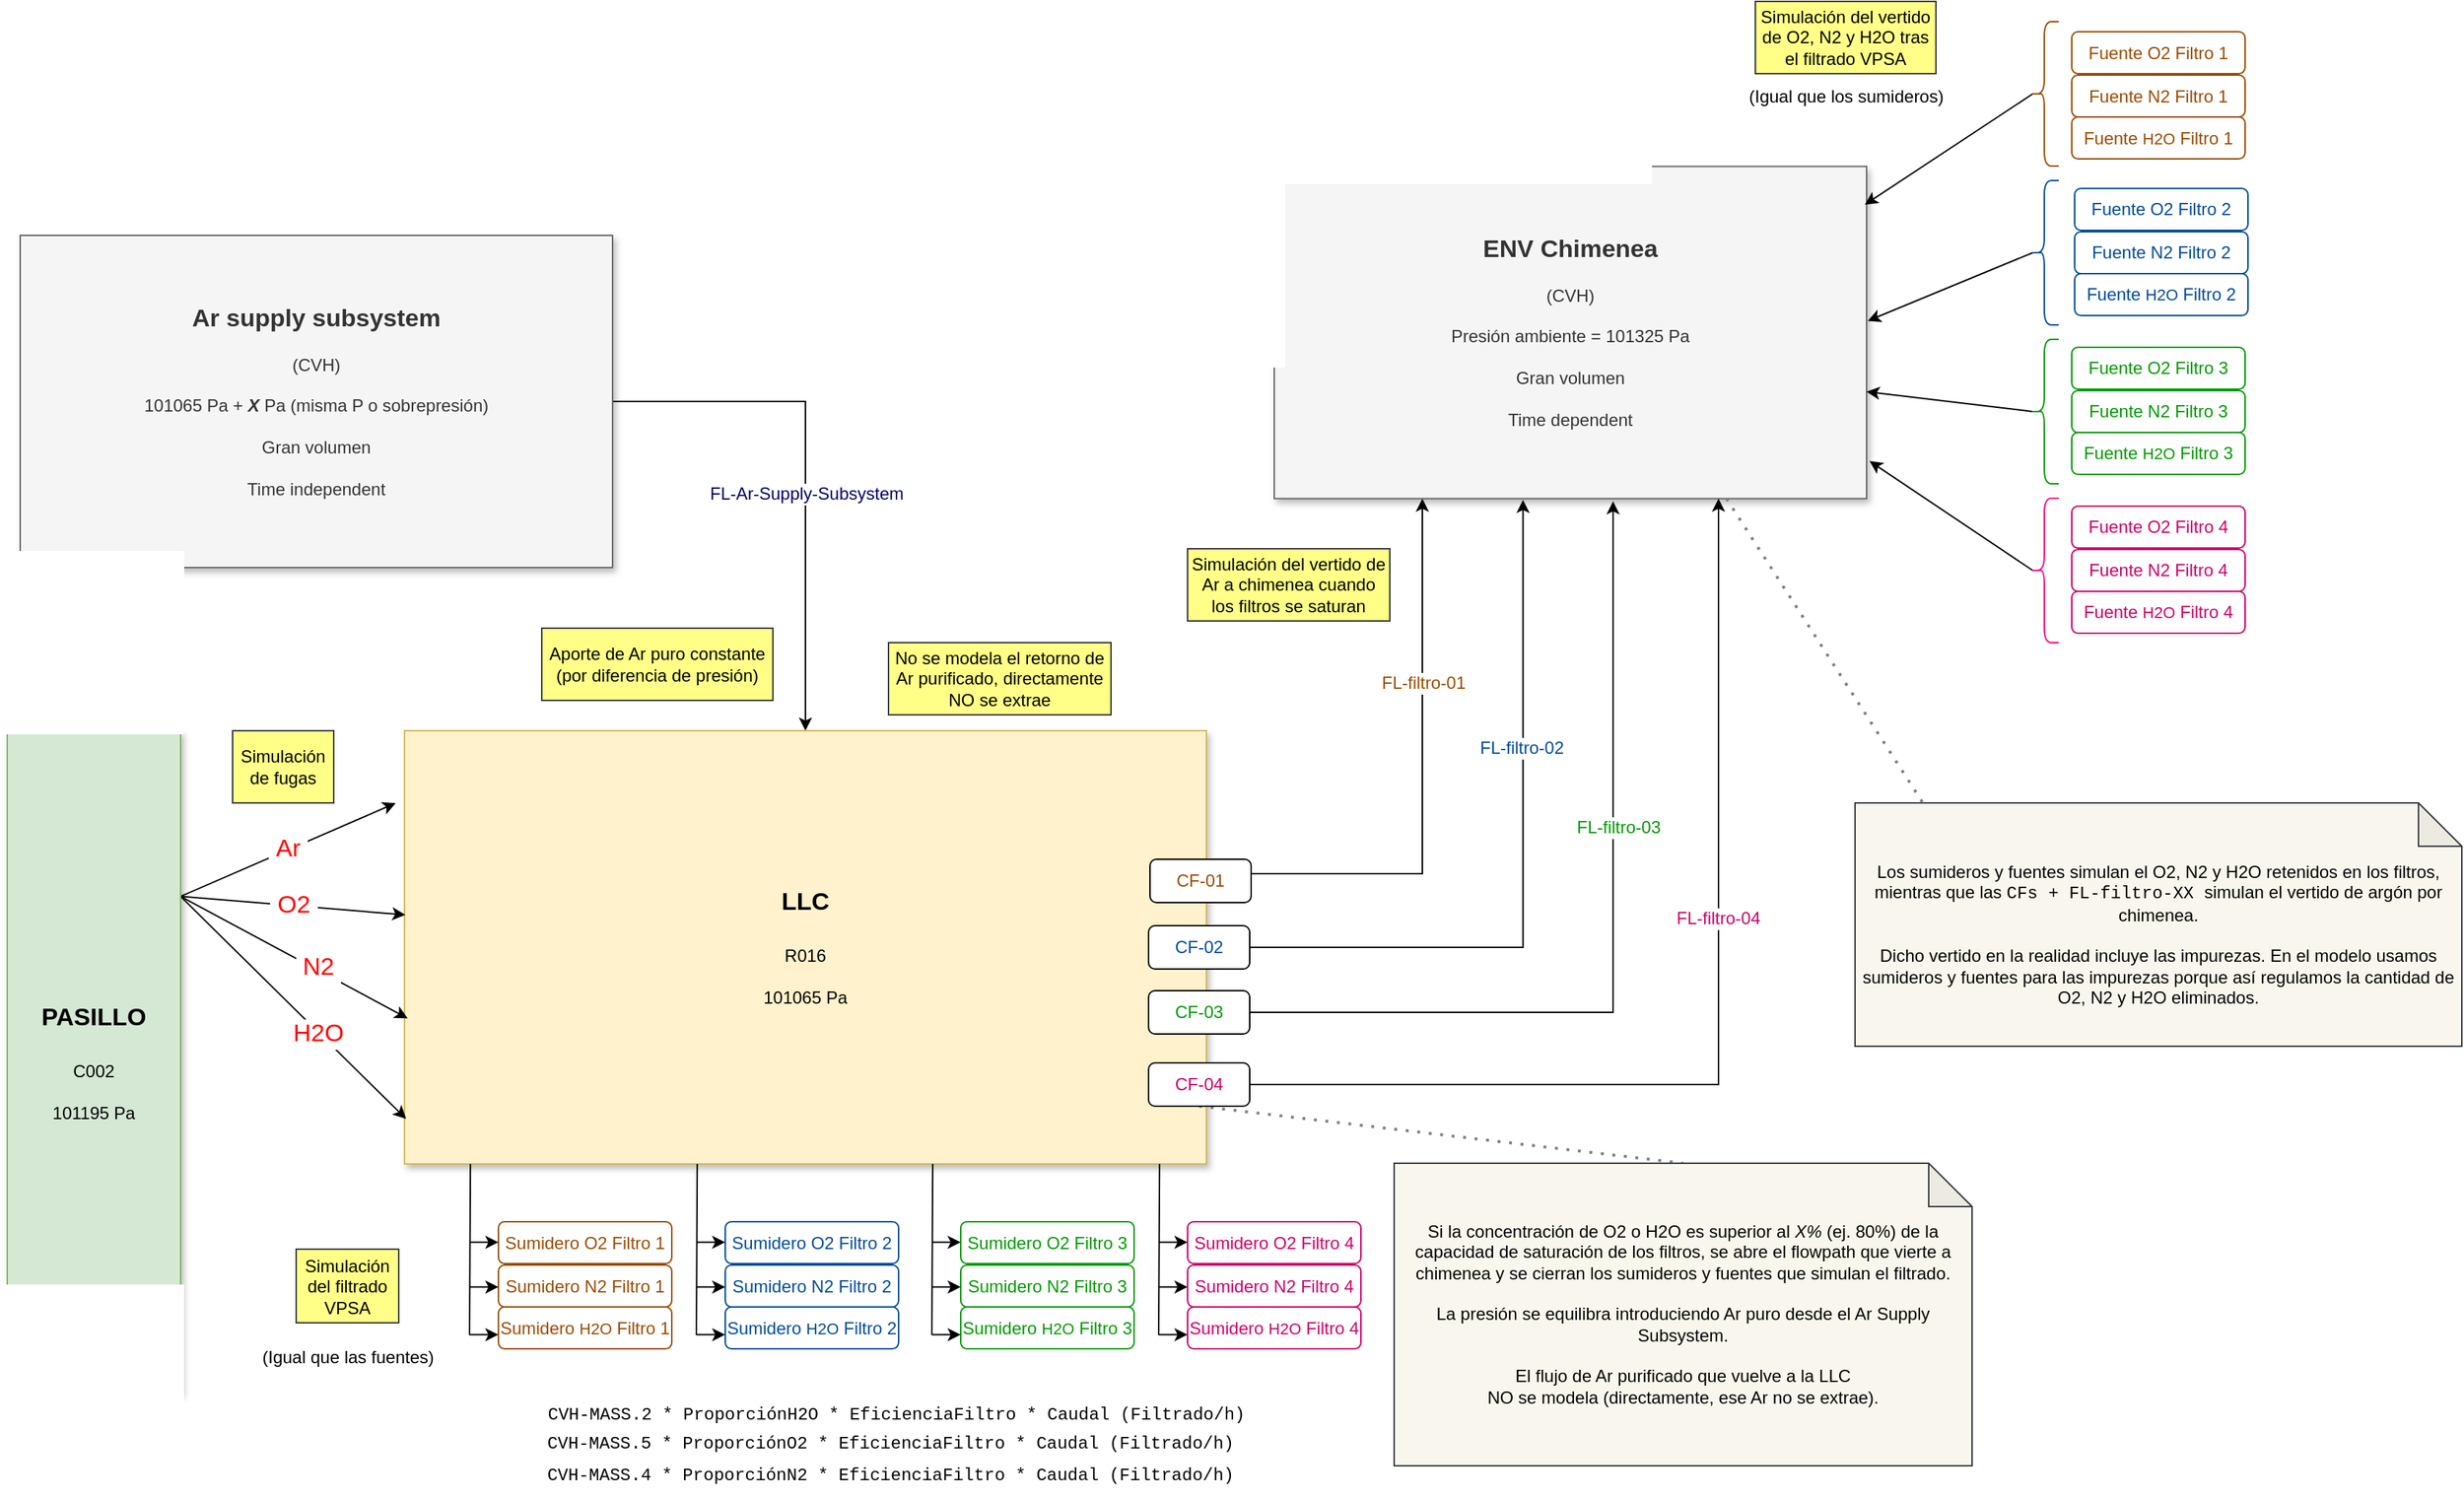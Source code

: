 <mxfile version="20.5.1" type="device"><diagram id="x1Z3pg__tmajVXhF6ubt" name="Página-1"><mxGraphModel dx="2062" dy="1978" grid="0" gridSize="10" guides="1" tooltips="1" connect="1" arrows="1" fold="1" page="1" pageScale="1" pageWidth="1169" pageHeight="827" math="0" shadow="0"><root><mxCell id="0"/><mxCell id="1" parent="0"/><mxCell id="30VkYDPdhyVHKO1fdp6S-49" style="edgeStyle=orthogonalEdgeStyle;rounded=0;orthogonalLoop=1;jettySize=auto;html=1;exitX=1;exitY=0.5;exitDx=0;exitDy=0;entryX=0.5;entryY=0;entryDx=0;entryDy=0;fontFamily=Helvetica;fontSize=12;fontColor=#000066;startArrow=none;startFill=0;endArrow=classic;endFill=1;" parent="1" source="30VkYDPdhyVHKO1fdp6S-1" target="30VkYDPdhyVHKO1fdp6S-2" edge="1"><mxGeometry relative="1" as="geometry"/></mxCell><mxCell id="30VkYDPdhyVHKO1fdp6S-50" value="FL-Ar-Supply-Subsystem" style="edgeLabel;html=1;align=center;verticalAlign=middle;resizable=0;points=[];fontSize=12;fontFamily=Helvetica;fontColor=#000066;" parent="30VkYDPdhyVHKO1fdp6S-49" vertex="1" connectable="0"><mxGeometry x="0.265" y="-1" relative="1" as="geometry"><mxPoint x="1" y="-31" as="offset"/></mxGeometry></mxCell><mxCell id="30VkYDPdhyVHKO1fdp6S-1" value="&lt;div style=&quot;font-size: 17px;&quot;&gt;&lt;font style=&quot;font-size: 17px;&quot;&gt;&lt;b&gt;Ar supply subsystem&lt;/b&gt;&lt;/font&gt;&lt;/div&gt;&lt;div&gt;&lt;br&gt;&lt;/div&gt;&lt;div&gt;(CVH)&lt;/div&gt;&lt;div&gt;&lt;br&gt;&lt;/div&gt;&lt;div&gt;101065 Pa + &lt;b&gt;&lt;i&gt;X&lt;/i&gt;&lt;/b&gt; Pa (misma P o sobrepresión)&lt;/div&gt;&lt;div&gt;&lt;br&gt;&lt;/div&gt;&lt;div&gt;Gran volumen&lt;br&gt;&lt;/div&gt;&lt;div&gt;&lt;br&gt;&lt;/div&gt;&lt;div&gt;Time independent&lt;br&gt;&lt;/div&gt;" style="rounded=0;whiteSpace=wrap;html=1;fillColor=#f5f5f5;fontColor=#333333;strokeColor=#666666;shadow=1;" parent="1" vertex="1"><mxGeometry x="49" y="28" width="410" height="230" as="geometry"/></mxCell><mxCell id="30VkYDPdhyVHKO1fdp6S-15" style="edgeStyle=orthogonalEdgeStyle;rounded=0;orthogonalLoop=1;jettySize=auto;html=1;exitX=0.998;exitY=0.334;exitDx=0;exitDy=0;entryX=0.25;entryY=1;entryDx=0;entryDy=0;fontSize=12;fontColor=#FF0000;exitPerimeter=0;startArrow=none;" parent="1" source="30VkYDPdhyVHKO1fdp6S-40" target="30VkYDPdhyVHKO1fdp6S-14" edge="1"><mxGeometry relative="1" as="geometry"/></mxCell><mxCell id="30VkYDPdhyVHKO1fdp6S-51" value="FL-filtro-01" style="edgeLabel;html=1;align=center;verticalAlign=middle;resizable=0;points=[];fontSize=12;fontFamily=Helvetica;fontColor=#994C00;" parent="30VkYDPdhyVHKO1fdp6S-15" vertex="1" connectable="0"><mxGeometry x="0.326" relative="1" as="geometry"><mxPoint as="offset"/></mxGeometry></mxCell><mxCell id="30VkYDPdhyVHKO1fdp6S-16" style="edgeStyle=orthogonalEdgeStyle;rounded=0;orthogonalLoop=1;jettySize=auto;html=1;exitX=1;exitY=0.5;exitDx=0;exitDy=0;entryX=0.42;entryY=1.004;entryDx=0;entryDy=0;entryPerimeter=0;fontSize=12;fontColor=#FF0000;startArrow=none;" parent="1" source="30VkYDPdhyVHKO1fdp6S-41" target="30VkYDPdhyVHKO1fdp6S-14" edge="1"><mxGeometry relative="1" as="geometry"/></mxCell><mxCell id="30VkYDPdhyVHKO1fdp6S-52" value="FL-filtro-02" style="edgeLabel;html=1;align=center;verticalAlign=middle;resizable=0;points=[];fontSize=12;fontFamily=Helvetica;fontColor=#004C99;" parent="30VkYDPdhyVHKO1fdp6S-16" vertex="1" connectable="0"><mxGeometry x="0.311" y="1" relative="1" as="geometry"><mxPoint as="offset"/></mxGeometry></mxCell><mxCell id="30VkYDPdhyVHKO1fdp6S-17" style="edgeStyle=orthogonalEdgeStyle;rounded=0;orthogonalLoop=1;jettySize=auto;html=1;exitX=1;exitY=0.5;exitDx=0;exitDy=0;entryX=0.572;entryY=1.008;entryDx=0;entryDy=0;fontSize=12;fontColor=#FF0000;entryPerimeter=0;" parent="1" source="30VkYDPdhyVHKO1fdp6S-44" target="30VkYDPdhyVHKO1fdp6S-14" edge="1"><mxGeometry relative="1" as="geometry"/></mxCell><mxCell id="30VkYDPdhyVHKO1fdp6S-53" value="FL-filtro-03" style="edgeLabel;html=1;align=center;verticalAlign=middle;resizable=0;points=[];fontSize=12;fontFamily=Helvetica;fontColor=#009900;" parent="30VkYDPdhyVHKO1fdp6S-17" vertex="1" connectable="0"><mxGeometry x="0.255" y="-3" relative="1" as="geometry"><mxPoint as="offset"/></mxGeometry></mxCell><mxCell id="30VkYDPdhyVHKO1fdp6S-2" value="&lt;div&gt;&lt;b&gt;LLC&lt;/b&gt;&lt;br&gt;&lt;/div&gt;&lt;div&gt;&lt;br&gt;&lt;/div&gt;&lt;div style=&quot;font-size: 12px;&quot;&gt;&lt;font style=&quot;font-size: 12px;&quot;&gt;R016&lt;/font&gt;&lt;/div&gt;&lt;div style=&quot;font-size: 12px;&quot;&gt;&lt;font style=&quot;font-size: 12px;&quot;&gt;&lt;br&gt;&lt;/font&gt;&lt;/div&gt;&lt;div style=&quot;font-size: 12px;&quot;&gt;&lt;font style=&quot;font-size: 12px;&quot;&gt;101065 Pa&lt;/font&gt;&lt;br&gt;&lt;/div&gt;" style="rounded=0;whiteSpace=wrap;html=1;fontSize=17;fillColor=#fff2cc;strokeColor=#d6b656;shadow=1;" parent="1" vertex="1"><mxGeometry x="315" y="371" width="555" height="300" as="geometry"/></mxCell><mxCell id="30VkYDPdhyVHKO1fdp6S-5" value="&amp;nbsp;Ar&amp;nbsp; " style="rounded=0;orthogonalLoop=1;jettySize=auto;html=1;exitX=1;exitY=0.25;exitDx=0;exitDy=0;fontSize=17;entryX=-0.011;entryY=0.167;entryDx=0;entryDy=0;entryPerimeter=0;fontColor=#FF0000;" parent="1" source="30VkYDPdhyVHKO1fdp6S-3" target="30VkYDPdhyVHKO1fdp6S-2" edge="1"><mxGeometry relative="1" as="geometry"><mxPoint x="260" y="421" as="targetPoint"/></mxGeometry></mxCell><mxCell id="30VkYDPdhyVHKO1fdp6S-6" value="&amp;nbsp;O2&amp;nbsp; " style="edgeStyle=none;rounded=0;orthogonalLoop=1;jettySize=auto;html=1;exitX=1;exitY=0.25;exitDx=0;exitDy=0;entryX=0.001;entryY=0.425;entryDx=0;entryDy=0;fontSize=17;entryPerimeter=0;fontColor=#FF0000;" parent="1" source="30VkYDPdhyVHKO1fdp6S-3" target="30VkYDPdhyVHKO1fdp6S-2" edge="1"><mxGeometry relative="1" as="geometry"/></mxCell><mxCell id="30VkYDPdhyVHKO1fdp6S-7" style="edgeStyle=none;rounded=0;orthogonalLoop=1;jettySize=auto;html=1;exitX=1;exitY=0.25;exitDx=0;exitDy=0;entryX=0.004;entryY=0.664;entryDx=0;entryDy=0;fontSize=17;entryPerimeter=0;fontColor=#FF0000;" parent="1" source="30VkYDPdhyVHKO1fdp6S-3" target="30VkYDPdhyVHKO1fdp6S-2" edge="1"><mxGeometry relative="1" as="geometry"/></mxCell><mxCell id="30VkYDPdhyVHKO1fdp6S-10" value="&amp;nbsp;N2&amp;nbsp; " style="edgeLabel;html=1;align=center;verticalAlign=middle;resizable=0;points=[];fontSize=17;fontColor=#FF0000;" parent="30VkYDPdhyVHKO1fdp6S-7" vertex="1" connectable="0"><mxGeometry x="0.198" y="2" relative="1" as="geometry"><mxPoint as="offset"/></mxGeometry></mxCell><mxCell id="30VkYDPdhyVHKO1fdp6S-8" style="edgeStyle=none;rounded=0;orthogonalLoop=1;jettySize=auto;html=1;exitX=1;exitY=0.25;exitDx=0;exitDy=0;entryX=0.002;entryY=0.896;entryDx=0;entryDy=0;fontSize=17;entryPerimeter=0;fontColor=#FF0000;" parent="1" source="30VkYDPdhyVHKO1fdp6S-3" target="30VkYDPdhyVHKO1fdp6S-2" edge="1"><mxGeometry relative="1" as="geometry"/></mxCell><mxCell id="30VkYDPdhyVHKO1fdp6S-11" value="&amp;nbsp;H2O&amp;nbsp; " style="edgeLabel;html=1;align=center;verticalAlign=middle;resizable=0;points=[];fontSize=17;fontColor=#FF0000;" parent="30VkYDPdhyVHKO1fdp6S-8" vertex="1" connectable="0"><mxGeometry x="0.228" y="-1" relative="1" as="geometry"><mxPoint as="offset"/></mxGeometry></mxCell><mxCell id="30VkYDPdhyVHKO1fdp6S-3" value="&lt;div&gt;&lt;b&gt;PASILLO&lt;/b&gt;&lt;br&gt;&lt;/div&gt;&lt;div&gt;&lt;br&gt;&lt;/div&gt;&lt;div style=&quot;font-size: 12px;&quot;&gt;&lt;font style=&quot;font-size: 12px;&quot;&gt;C002&lt;/font&gt;&lt;/div&gt;&lt;div style=&quot;font-size: 12px;&quot;&gt;&lt;font style=&quot;font-size: 12px;&quot;&gt;&lt;br&gt;&lt;/font&gt;&lt;/div&gt;&lt;div style=&quot;font-size: 12px;&quot;&gt;&lt;font style=&quot;font-size: 12px;&quot;&gt;101195 Pa&lt;/font&gt;&lt;br&gt;&lt;/div&gt;" style="rounded=0;whiteSpace=wrap;html=1;fontSize=17;fillColor=#d5e8d4;strokeColor=#82b366;glass=0;shadow=1;" parent="1" vertex="1"><mxGeometry x="40" y="371" width="120" height="459" as="geometry"/></mxCell><mxCell id="30VkYDPdhyVHKO1fdp6S-14" value="&lt;div style=&quot;font-size: 17px;&quot;&gt;&lt;font style=&quot;font-size: 17px;&quot;&gt;&lt;b&gt;ENV Chimenea&lt;br&gt;&lt;/b&gt;&lt;/font&gt;&lt;/div&gt;&lt;div&gt;&lt;br&gt;&lt;/div&gt;&lt;div&gt;(CVH)&lt;/div&gt;&lt;div&gt;&lt;br&gt;&lt;/div&gt;&lt;div&gt;Presión ambiente = 101325 Pa&lt;br&gt;&lt;/div&gt;&lt;div&gt;&lt;br&gt;&lt;/div&gt;&lt;div&gt;Gran volumen&lt;br&gt;&lt;/div&gt;&lt;div&gt;&lt;br&gt;&lt;/div&gt;&lt;div&gt;Time dependent&lt;br&gt;&lt;/div&gt;" style="rounded=0;whiteSpace=wrap;html=1;fillColor=#f5f5f5;fontColor=#333333;strokeColor=#666666;shadow=1;" parent="1" vertex="1"><mxGeometry x="917" y="-19.75" width="410" height="230" as="geometry"/></mxCell><mxCell id="30VkYDPdhyVHKO1fdp6S-29" value="CVH-MASS.2 * ProporciónH2O * EficienciaFiltro * Caudal (Filtrado/h)" style="text;html=1;strokeColor=none;fillColor=none;align=center;verticalAlign=middle;whiteSpace=wrap;rounded=0;fontSize=12;fontColor=#000000;fontFamily=Courier New;" parent="1" vertex="1"><mxGeometry x="389" y="830" width="533" height="30" as="geometry"/></mxCell><mxCell id="30VkYDPdhyVHKO1fdp6S-30" value="CVH-MASS.4 * ProporciónN2 * EficienciaFiltro * Caudal (Filtrado/h)" style="text;html=1;strokeColor=none;fillColor=none;align=center;verticalAlign=middle;whiteSpace=wrap;rounded=0;fontSize=12;fontColor=#000000;fontFamily=Courier New;" parent="1" vertex="1"><mxGeometry x="403" y="872" width="497" height="30" as="geometry"/></mxCell><mxCell id="30VkYDPdhyVHKO1fdp6S-31" value="CVH-MASS.5 * ProporciónO2 * EficienciaFiltro * Caudal (Filtrado/h)" style="text;html=1;strokeColor=none;fillColor=none;align=center;verticalAlign=middle;whiteSpace=wrap;rounded=0;fontSize=12;fontColor=#000000;fontFamily=Courier New;" parent="1" vertex="1"><mxGeometry x="393" y="850" width="517" height="30" as="geometry"/></mxCell><mxCell id="30VkYDPdhyVHKO1fdp6S-32" value="(Igual que los sumideros)" style="text;html=1;strokeColor=none;fillColor=none;align=center;verticalAlign=middle;whiteSpace=wrap;rounded=0;fontFamily=Helvetica;fontSize=12;fontColor=#000000;" parent="1" vertex="1"><mxGeometry x="1232.5" y="-83" width="160" height="30" as="geometry"/></mxCell><mxCell id="30VkYDPdhyVHKO1fdp6S-33" value="Simulación del filtrado VPSA" style="text;html=1;strokeColor=#36393d;fillColor=#ffff88;align=center;verticalAlign=middle;whiteSpace=wrap;rounded=0;fontFamily=Helvetica;fontSize=12;" parent="1" vertex="1"><mxGeometry x="240" y="730" width="71" height="51" as="geometry"/></mxCell><mxCell id="30VkYDPdhyVHKO1fdp6S-44" value="CF-03" style="rounded=1;whiteSpace=wrap;html=1;fontFamily=Helvetica;fontSize=12;fontColor=#009900;" parent="1" vertex="1"><mxGeometry x="830" y="551" width="70" height="30" as="geometry"/></mxCell><mxCell id="30VkYDPdhyVHKO1fdp6S-46" value="" style="endArrow=none;dashed=1;html=1;dashPattern=1 3;strokeWidth=2;rounded=0;fontFamily=Helvetica;fontSize=12;fontColor=#000000;exitX=0.5;exitY=1;exitDx=0;exitDy=0;entryX=0.5;entryY=0;entryDx=0;entryDy=0;entryPerimeter=0;strokeColor=#808080;" parent="1" source="30VkYDPdhyVHKO1fdp6S-45" target="30VkYDPdhyVHKO1fdp6S-47" edge="1"><mxGeometry width="50" height="50" relative="1" as="geometry"><mxPoint x="820" y="701" as="sourcePoint"/><mxPoint x="870" y="651" as="targetPoint"/></mxGeometry></mxCell><mxCell id="30VkYDPdhyVHKO1fdp6S-47" value="&lt;div&gt;Si la concentración de O2 o H2O es superior al &lt;i&gt;X%&lt;/i&gt; (ej. 80%) de la capacidad de saturación de los filtros, se abre el flowpath que vierte a chimenea y se cierran los sumideros y fuentes que simulan el filtrado.&lt;br&gt;&lt;/div&gt;&lt;div&gt;&lt;br&gt;&lt;/div&gt;&lt;div&gt;La presión se equilibra introduciendo Ar puro desde el Ar Supply Subsystem.&lt;/div&gt;&lt;div&gt;&lt;br&gt;&lt;/div&gt;&lt;div&gt;El flujo de Ar purificado que vuelve a la LLC &lt;br&gt;&lt;/div&gt;&lt;div&gt;NO se modela (directamente, ese Ar no se extrae).&lt;/div&gt;" style="shape=note;whiteSpace=wrap;html=1;backgroundOutline=1;darkOpacity=0.05;fontFamily=Helvetica;fontSize=12;fillColor=#f9f7ed;strokeColor=#36393d;" parent="1" vertex="1"><mxGeometry x="1000" y="670.5" width="400" height="209.5" as="geometry"/></mxCell><mxCell id="30VkYDPdhyVHKO1fdp6S-57" value="Simulación del vertido de Ar a chimenea cuando los filtros se saturan" style="text;html=1;strokeColor=#36393d;fillColor=#ffff88;align=center;verticalAlign=middle;whiteSpace=wrap;rounded=0;labelBackgroundColor=none;fontFamily=Helvetica;fontSize=12;" parent="1" vertex="1"><mxGeometry x="857" y="245" width="140" height="50" as="geometry"/></mxCell><mxCell id="30VkYDPdhyVHKO1fdp6S-58" value="Simulación de fugas" style="text;html=1;strokeColor=#36393d;fillColor=#ffff88;align=center;verticalAlign=middle;whiteSpace=wrap;rounded=0;labelBackgroundColor=none;fontFamily=Helvetica;fontSize=12;" parent="1" vertex="1"><mxGeometry x="196" y="371" width="70" height="50" as="geometry"/></mxCell><mxCell id="30VkYDPdhyVHKO1fdp6S-59" value="&lt;div&gt;Aporte de Ar puro constante&lt;/div&gt;&lt;div&gt;(por diferencia de presión)&lt;br&gt;&lt;/div&gt;" style="text;html=1;strokeColor=#36393d;fillColor=#ffff88;align=center;verticalAlign=middle;whiteSpace=wrap;rounded=0;labelBackgroundColor=none;fontFamily=Helvetica;fontSize=12;" parent="1" vertex="1"><mxGeometry x="410" y="300" width="160" height="50" as="geometry"/></mxCell><mxCell id="30VkYDPdhyVHKO1fdp6S-60" value="Simulación del vertido de O2, N2 y H2O tras el filtrado VPSA" style="text;html=1;strokeColor=#36393d;fillColor=#ffff88;align=center;verticalAlign=middle;whiteSpace=wrap;rounded=0;labelBackgroundColor=none;fontFamily=Helvetica;fontSize=12;" parent="1" vertex="1"><mxGeometry x="1250" y="-134" width="125" height="50" as="geometry"/></mxCell><mxCell id="30VkYDPdhyVHKO1fdp6S-82" value="Sumidero O2 Filtro 4" style="rounded=1;whiteSpace=wrap;html=1;labelBackgroundColor=none;strokeColor=#CC0066;fontFamily=Helvetica;fontSize=12;fontColor=#CC0066;" parent="1" vertex="1"><mxGeometry x="857" y="711" width="120" height="29" as="geometry"/></mxCell><mxCell id="30VkYDPdhyVHKO1fdp6S-83" value="Sumidero N2 Filtro 4" style="rounded=1;whiteSpace=wrap;html=1;labelBackgroundColor=none;strokeColor=#CC0066;fontFamily=Helvetica;fontSize=12;fontColor=#CC0066;" parent="1" vertex="1"><mxGeometry x="857" y="741" width="120" height="29" as="geometry"/></mxCell><mxCell id="30VkYDPdhyVHKO1fdp6S-84" value="Sumidero &lt;font style=&quot;font-size: 11px;&quot;&gt;H2O&lt;/font&gt; Filtro 4" style="rounded=1;whiteSpace=wrap;html=1;labelBackgroundColor=none;strokeColor=#CC0066;fontFamily=Helvetica;fontSize=12;fontColor=#CC0066;" parent="1" vertex="1"><mxGeometry x="857" y="770" width="120" height="29" as="geometry"/></mxCell><mxCell id="30VkYDPdhyVHKO1fdp6S-40" value="&lt;font&gt;CF-01&lt;/font&gt;" style="rounded=1;whiteSpace=wrap;html=1;fontFamily=Helvetica;fontSize=12;fontColor=#994C00;" parent="1" vertex="1"><mxGeometry x="831" y="460" width="70" height="30" as="geometry"/></mxCell><mxCell id="30VkYDPdhyVHKO1fdp6S-41" value="&lt;font&gt;CF-02&lt;/font&gt;" style="rounded=1;whiteSpace=wrap;html=1;fontFamily=Helvetica;fontSize=12;fontColor=#004C99;" parent="1" vertex="1"><mxGeometry x="830" y="506" width="70" height="30" as="geometry"/></mxCell><mxCell id="30VkYDPdhyVHKO1fdp6S-45" value="CF-04" style="rounded=1;whiteSpace=wrap;html=1;fontFamily=Helvetica;fontSize=12;fontColor=#CC0066;" parent="1" vertex="1"><mxGeometry x="830" y="601" width="70" height="30" as="geometry"/></mxCell><mxCell id="30VkYDPdhyVHKO1fdp6S-107" value="" style="edgeStyle=orthogonalEdgeStyle;rounded=0;orthogonalLoop=1;jettySize=auto;html=1;exitX=0.75;exitY=1;exitDx=0;exitDy=0;entryX=1;entryY=0.5;entryDx=0;entryDy=0;fontSize=12;fontColor=#FF0000;endArrow=none;endFill=0;startArrow=classic;startFill=1;" parent="1" source="30VkYDPdhyVHKO1fdp6S-14" target="30VkYDPdhyVHKO1fdp6S-45" edge="1"><mxGeometry relative="1" as="geometry"><mxPoint x="1057.5" y="240" as="sourcePoint"/><mxPoint x="639.35" y="618.8" as="targetPoint"/></mxGeometry></mxCell><mxCell id="30VkYDPdhyVHKO1fdp6S-108" value="FL-filtro-04" style="edgeLabel;html=1;align=center;verticalAlign=middle;resizable=0;points=[];fontSize=12;fontFamily=Helvetica;fontColor=#CC0066;" parent="30VkYDPdhyVHKO1fdp6S-107" vertex="1" connectable="0"><mxGeometry x="-0.205" y="-1" relative="1" as="geometry"><mxPoint as="offset"/></mxGeometry></mxCell><mxCell id="30VkYDPdhyVHKO1fdp6S-109" value="" style="endArrow=none;html=1;rounded=0;fontFamily=Helvetica;fontSize=12;fontColor=#CC0066;entryX=0.048;entryY=1.002;entryDx=0;entryDy=0;entryPerimeter=0;" parent="1" edge="1"><mxGeometry width="50" height="50" relative="1" as="geometry"><mxPoint x="837" y="789.4" as="sourcePoint"/><mxPoint x="837.6" y="671.0" as="targetPoint"/></mxGeometry></mxCell><mxCell id="30VkYDPdhyVHKO1fdp6S-110" value="" style="endArrow=classic;html=1;rounded=0;fontFamily=Helvetica;fontSize=12;fontColor=#CC0066;" parent="1" edge="1"><mxGeometry width="50" height="50" relative="1" as="geometry"><mxPoint x="837" y="725.2" as="sourcePoint"/><mxPoint x="857" y="725.2" as="targetPoint"/></mxGeometry></mxCell><mxCell id="30VkYDPdhyVHKO1fdp6S-111" value="" style="endArrow=classic;html=1;rounded=0;fontFamily=Helvetica;fontSize=12;fontColor=#CC0066;" parent="1" edge="1"><mxGeometry width="50" height="50" relative="1" as="geometry"><mxPoint x="837" y="756.2" as="sourcePoint"/><mxPoint x="857" y="756.2" as="targetPoint"/></mxGeometry></mxCell><mxCell id="30VkYDPdhyVHKO1fdp6S-112" value="" style="endArrow=classic;html=1;rounded=0;fontFamily=Helvetica;fontSize=12;fontColor=#CC0066;" parent="1" edge="1"><mxGeometry width="50" height="50" relative="1" as="geometry"><mxPoint x="837" y="789.2" as="sourcePoint"/><mxPoint x="857" y="789.2" as="targetPoint"/></mxGeometry></mxCell><mxCell id="30VkYDPdhyVHKO1fdp6S-113" value="Sumidero O2 Filtro 3" style="rounded=1;whiteSpace=wrap;html=1;labelBackgroundColor=none;strokeColor=#009900;fontFamily=Helvetica;fontSize=12;fontColor=#009900;" parent="1" vertex="1"><mxGeometry x="700" y="711" width="120" height="29" as="geometry"/></mxCell><mxCell id="30VkYDPdhyVHKO1fdp6S-114" value="Sumidero N2 Filtro 3" style="rounded=1;whiteSpace=wrap;html=1;labelBackgroundColor=none;strokeColor=#009900;fontFamily=Helvetica;fontSize=12;fontColor=#009900;" parent="1" vertex="1"><mxGeometry x="700" y="741" width="120" height="29" as="geometry"/></mxCell><mxCell id="30VkYDPdhyVHKO1fdp6S-115" value="Sumidero &lt;font style=&quot;font-size: 11px;&quot;&gt;H2O&lt;/font&gt; Filtro 3" style="rounded=1;whiteSpace=wrap;html=1;labelBackgroundColor=none;strokeColor=#009900;fontFamily=Helvetica;fontSize=12;fontColor=#009900;" parent="1" vertex="1"><mxGeometry x="700" y="770" width="120" height="29" as="geometry"/></mxCell><mxCell id="30VkYDPdhyVHKO1fdp6S-116" value="" style="endArrow=none;html=1;rounded=0;fontFamily=Helvetica;fontSize=12;fontColor=#CC0066;entryX=0.048;entryY=1.002;entryDx=0;entryDy=0;entryPerimeter=0;" parent="1" edge="1"><mxGeometry width="50" height="50" relative="1" as="geometry"><mxPoint x="680" y="789.4" as="sourcePoint"/><mxPoint x="680.6" y="671" as="targetPoint"/></mxGeometry></mxCell><mxCell id="30VkYDPdhyVHKO1fdp6S-117" value="" style="endArrow=classic;html=1;rounded=0;fontFamily=Helvetica;fontSize=12;fontColor=#CC0066;" parent="1" edge="1"><mxGeometry width="50" height="50" relative="1" as="geometry"><mxPoint x="680" y="725.2" as="sourcePoint"/><mxPoint x="700" y="725.2" as="targetPoint"/></mxGeometry></mxCell><mxCell id="30VkYDPdhyVHKO1fdp6S-118" value="" style="endArrow=classic;html=1;rounded=0;fontFamily=Helvetica;fontSize=12;fontColor=#CC0066;" parent="1" edge="1"><mxGeometry width="50" height="50" relative="1" as="geometry"><mxPoint x="680" y="756.2" as="sourcePoint"/><mxPoint x="700" y="756.2" as="targetPoint"/></mxGeometry></mxCell><mxCell id="30VkYDPdhyVHKO1fdp6S-119" value="" style="endArrow=classic;html=1;rounded=0;fontFamily=Helvetica;fontSize=12;fontColor=#CC0066;" parent="1" edge="1"><mxGeometry width="50" height="50" relative="1" as="geometry"><mxPoint x="680" y="789.2" as="sourcePoint"/><mxPoint x="700" y="789.2" as="targetPoint"/></mxGeometry></mxCell><mxCell id="30VkYDPdhyVHKO1fdp6S-134" value="Sumidero O2 Filtro 2" style="rounded=1;whiteSpace=wrap;html=1;labelBackgroundColor=none;strokeColor=#004C99;fontFamily=Helvetica;fontSize=12;fontColor=#004C99;" parent="1" vertex="1"><mxGeometry x="537" y="711" width="120" height="29" as="geometry"/></mxCell><mxCell id="30VkYDPdhyVHKO1fdp6S-135" value="Sumidero N2 Filtro 2" style="rounded=1;whiteSpace=wrap;html=1;labelBackgroundColor=none;strokeColor=#004C99;fontFamily=Helvetica;fontSize=12;fontColor=#004C99;" parent="1" vertex="1"><mxGeometry x="537" y="741" width="120" height="29" as="geometry"/></mxCell><mxCell id="30VkYDPdhyVHKO1fdp6S-136" value="Sumidero &lt;font style=&quot;font-size: 11px;&quot;&gt;H2O&lt;/font&gt; Filtro 2" style="rounded=1;whiteSpace=wrap;html=1;labelBackgroundColor=none;strokeColor=#004C99;fontFamily=Helvetica;fontSize=12;fontColor=#004C99;" parent="1" vertex="1"><mxGeometry x="537" y="770" width="120" height="29" as="geometry"/></mxCell><mxCell id="30VkYDPdhyVHKO1fdp6S-137" value="" style="endArrow=none;html=1;rounded=0;fontFamily=Helvetica;fontSize=12;fontColor=#CC0066;entryX=0.048;entryY=1.002;entryDx=0;entryDy=0;entryPerimeter=0;" parent="1" edge="1"><mxGeometry width="50" height="50" relative="1" as="geometry"><mxPoint x="517" y="789.4" as="sourcePoint"/><mxPoint x="517.6" y="671" as="targetPoint"/></mxGeometry></mxCell><mxCell id="30VkYDPdhyVHKO1fdp6S-138" value="" style="endArrow=classic;html=1;rounded=0;fontFamily=Helvetica;fontSize=12;fontColor=#CC0066;" parent="1" edge="1"><mxGeometry width="50" height="50" relative="1" as="geometry"><mxPoint x="517" y="725.2" as="sourcePoint"/><mxPoint x="537" y="725.2" as="targetPoint"/></mxGeometry></mxCell><mxCell id="30VkYDPdhyVHKO1fdp6S-139" value="" style="endArrow=classic;html=1;rounded=0;fontFamily=Helvetica;fontSize=12;fontColor=#CC0066;" parent="1" edge="1"><mxGeometry width="50" height="50" relative="1" as="geometry"><mxPoint x="517" y="756.2" as="sourcePoint"/><mxPoint x="537" y="756.2" as="targetPoint"/></mxGeometry></mxCell><mxCell id="30VkYDPdhyVHKO1fdp6S-140" value="" style="endArrow=classic;html=1;rounded=0;fontFamily=Helvetica;fontSize=12;fontColor=#CC0066;" parent="1" edge="1"><mxGeometry width="50" height="50" relative="1" as="geometry"><mxPoint x="517" y="789.2" as="sourcePoint"/><mxPoint x="537" y="789.2" as="targetPoint"/></mxGeometry></mxCell><mxCell id="30VkYDPdhyVHKO1fdp6S-141" value="Sumidero O2 Filtro 1" style="rounded=1;whiteSpace=wrap;html=1;labelBackgroundColor=none;strokeColor=#994C00;fontFamily=Helvetica;fontSize=12;fontColor=#994C00;" parent="1" vertex="1"><mxGeometry x="380" y="711" width="120" height="29" as="geometry"/></mxCell><mxCell id="30VkYDPdhyVHKO1fdp6S-142" value="Sumidero N2 Filtro 1" style="rounded=1;whiteSpace=wrap;html=1;labelBackgroundColor=none;strokeColor=#994C00;fontFamily=Helvetica;fontSize=12;fontColor=#994C00;" parent="1" vertex="1"><mxGeometry x="380" y="741" width="120" height="29" as="geometry"/></mxCell><mxCell id="30VkYDPdhyVHKO1fdp6S-143" value="Sumidero &lt;font style=&quot;font-size: 11px;&quot;&gt;H2O&lt;/font&gt; Filtro 1" style="rounded=1;whiteSpace=wrap;html=1;labelBackgroundColor=none;strokeColor=#994C00;fontFamily=Helvetica;fontSize=12;fontColor=#994C00;" parent="1" vertex="1"><mxGeometry x="380" y="770" width="120" height="29" as="geometry"/></mxCell><mxCell id="30VkYDPdhyVHKO1fdp6S-144" value="" style="endArrow=none;html=1;rounded=0;fontFamily=Helvetica;fontSize=12;fontColor=#CC0066;entryX=0.048;entryY=1.002;entryDx=0;entryDy=0;entryPerimeter=0;" parent="1" edge="1"><mxGeometry width="50" height="50" relative="1" as="geometry"><mxPoint x="360" y="789.4" as="sourcePoint"/><mxPoint x="360.6" y="671" as="targetPoint"/></mxGeometry></mxCell><mxCell id="30VkYDPdhyVHKO1fdp6S-145" value="" style="endArrow=classic;html=1;rounded=0;fontFamily=Helvetica;fontSize=12;fontColor=#CC0066;" parent="1" edge="1"><mxGeometry width="50" height="50" relative="1" as="geometry"><mxPoint x="360" y="725.2" as="sourcePoint"/><mxPoint x="380" y="725.2" as="targetPoint"/></mxGeometry></mxCell><mxCell id="30VkYDPdhyVHKO1fdp6S-146" value="" style="endArrow=classic;html=1;rounded=0;fontFamily=Helvetica;fontSize=12;fontColor=#CC0066;" parent="1" edge="1"><mxGeometry width="50" height="50" relative="1" as="geometry"><mxPoint x="360" y="756.2" as="sourcePoint"/><mxPoint x="380" y="756.2" as="targetPoint"/></mxGeometry></mxCell><mxCell id="30VkYDPdhyVHKO1fdp6S-147" value="" style="endArrow=classic;html=1;rounded=0;fontFamily=Helvetica;fontSize=12;fontColor=#CC0066;" parent="1" edge="1"><mxGeometry width="50" height="50" relative="1" as="geometry"><mxPoint x="360" y="789.2" as="sourcePoint"/><mxPoint x="380" y="789.2" as="targetPoint"/></mxGeometry></mxCell><mxCell id="30VkYDPdhyVHKO1fdp6S-148" value="No se modela el retorno de Ar purificado, directamente NO se extrae" style="text;html=1;strokeColor=#36393d;fillColor=#ffff88;align=center;verticalAlign=middle;whiteSpace=wrap;rounded=0;labelBackgroundColor=none;fontFamily=Helvetica;fontSize=12;" parent="1" vertex="1"><mxGeometry x="650" y="310" width="154" height="50" as="geometry"/></mxCell><mxCell id="30VkYDPdhyVHKO1fdp6S-149" value="Fuente O2 Filtro 4" style="rounded=1;whiteSpace=wrap;html=1;labelBackgroundColor=none;strokeColor=#CC0066;fontFamily=Helvetica;fontSize=12;fontColor=#CC0066;" parent="1" vertex="1"><mxGeometry x="1469" y="215.5" width="120" height="29" as="geometry"/></mxCell><mxCell id="30VkYDPdhyVHKO1fdp6S-150" value="Fuente N2 Filtro 4" style="rounded=1;whiteSpace=wrap;html=1;labelBackgroundColor=none;strokeColor=#CC0066;fontFamily=Helvetica;fontSize=12;fontColor=#CC0066;" parent="1" vertex="1"><mxGeometry x="1469" y="245.5" width="120" height="29" as="geometry"/></mxCell><mxCell id="30VkYDPdhyVHKO1fdp6S-151" value="Fuente &lt;font style=&quot;font-size: 11px;&quot;&gt;H2O&lt;/font&gt; Filtro 4" style="rounded=1;whiteSpace=wrap;html=1;labelBackgroundColor=none;strokeColor=#CC0066;fontFamily=Helvetica;fontSize=12;fontColor=#CC0066;" parent="1" vertex="1"><mxGeometry x="1469" y="274.5" width="120" height="29" as="geometry"/></mxCell><mxCell id="30VkYDPdhyVHKO1fdp6S-155" value="Fuente O2 Filtro 3" style="rounded=1;whiteSpace=wrap;html=1;labelBackgroundColor=none;strokeColor=#009900;fontFamily=Helvetica;fontSize=12;fontColor=#009900;" parent="1" vertex="1"><mxGeometry x="1469" y="105.5" width="120" height="29" as="geometry"/></mxCell><mxCell id="30VkYDPdhyVHKO1fdp6S-156" value="Fuente N2 Filtro 3" style="rounded=1;whiteSpace=wrap;html=1;labelBackgroundColor=none;strokeColor=#009900;fontFamily=Helvetica;fontSize=12;fontColor=#009900;" parent="1" vertex="1"><mxGeometry x="1469" y="135.5" width="120" height="29" as="geometry"/></mxCell><mxCell id="30VkYDPdhyVHKO1fdp6S-157" value="Fuente &lt;font style=&quot;font-size: 11px;&quot;&gt;H2O&lt;/font&gt; Filtro 3" style="rounded=1;whiteSpace=wrap;html=1;labelBackgroundColor=none;strokeColor=#009900;fontFamily=Helvetica;fontSize=12;fontColor=#009900;" parent="1" vertex="1"><mxGeometry x="1469" y="164.5" width="120" height="29" as="geometry"/></mxCell><mxCell id="30VkYDPdhyVHKO1fdp6S-161" value="Fuente O2 Filtro 2" style="rounded=1;whiteSpace=wrap;html=1;labelBackgroundColor=none;strokeColor=#004C99;fontFamily=Helvetica;fontSize=12;fontColor=#004C99;" parent="1" vertex="1"><mxGeometry x="1471" y="-4.5" width="120" height="29" as="geometry"/></mxCell><mxCell id="30VkYDPdhyVHKO1fdp6S-162" value="Fuente N2 Filtro 2" style="rounded=1;whiteSpace=wrap;html=1;labelBackgroundColor=none;strokeColor=#004C99;fontFamily=Helvetica;fontSize=12;fontColor=#004C99;" parent="1" vertex="1"><mxGeometry x="1471" y="25.5" width="120" height="29" as="geometry"/></mxCell><mxCell id="30VkYDPdhyVHKO1fdp6S-163" value="Fuente &lt;font style=&quot;font-size: 11px;&quot;&gt;H2O&lt;/font&gt; Filtro 2" style="rounded=1;whiteSpace=wrap;html=1;labelBackgroundColor=none;strokeColor=#004C99;fontFamily=Helvetica;fontSize=12;fontColor=#004C99;" parent="1" vertex="1"><mxGeometry x="1471" y="54.5" width="120" height="29" as="geometry"/></mxCell><mxCell id="30VkYDPdhyVHKO1fdp6S-167" value="Fuente O2 Filtro 1" style="rounded=1;whiteSpace=wrap;html=1;labelBackgroundColor=none;strokeColor=#994C00;fontFamily=Helvetica;fontSize=12;fontColor=#994C00;" parent="1" vertex="1"><mxGeometry x="1469" y="-113" width="120" height="29" as="geometry"/></mxCell><mxCell id="30VkYDPdhyVHKO1fdp6S-168" value="Fuente N2 Filtro 1" style="rounded=1;whiteSpace=wrap;html=1;labelBackgroundColor=none;strokeColor=#994C00;fontFamily=Helvetica;fontSize=12;fontColor=#994C00;" parent="1" vertex="1"><mxGeometry x="1469" y="-83" width="120" height="29" as="geometry"/></mxCell><mxCell id="30VkYDPdhyVHKO1fdp6S-169" value="Fuente &lt;font style=&quot;font-size: 11px;&quot;&gt;H2O&lt;/font&gt; Filtro 1" style="rounded=1;whiteSpace=wrap;html=1;labelBackgroundColor=none;strokeColor=#994C00;fontFamily=Helvetica;fontSize=12;fontColor=#994C00;" parent="1" vertex="1"><mxGeometry x="1469" y="-54" width="120" height="29" as="geometry"/></mxCell><mxCell id="30VkYDPdhyVHKO1fdp6S-174" value="" style="endArrow=classic;html=1;rounded=0;fontFamily=Helvetica;fontSize=11;fontColor=#004C99;entryX=0.997;entryY=0.115;entryDx=0;entryDy=0;exitX=0.1;exitY=0.5;exitDx=0;exitDy=0;exitPerimeter=0;entryPerimeter=0;" parent="1" source="30VkYDPdhyVHKO1fdp6S-176" target="30VkYDPdhyVHKO1fdp6S-14" edge="1"><mxGeometry width="50" height="50" relative="1" as="geometry"><mxPoint x="1480" y="32" as="sourcePoint"/><mxPoint x="1480" y="20" as="targetPoint"/></mxGeometry></mxCell><mxCell id="30VkYDPdhyVHKO1fdp6S-176" value="" style="shape=curlyBracket;whiteSpace=wrap;html=1;rounded=1;shadow=0;glass=0;labelBackgroundColor=none;strokeColor=#994C00;fontFamily=Helvetica;fontSize=11;fontColor=#004C99;size=0.5;" parent="1" vertex="1"><mxGeometry x="1440" y="-120" width="20" height="100" as="geometry"/></mxCell><mxCell id="30VkYDPdhyVHKO1fdp6S-180" style="rounded=0;orthogonalLoop=1;jettySize=auto;html=1;exitX=0.1;exitY=0.5;exitDx=0;exitDy=0;exitPerimeter=0;fontFamily=Helvetica;fontSize=11;fontColor=#004C99;startArrow=none;startFill=0;endArrow=classic;endFill=1;entryX=1.002;entryY=0.465;entryDx=0;entryDy=0;entryPerimeter=0;" parent="1" source="30VkYDPdhyVHKO1fdp6S-177" target="30VkYDPdhyVHKO1fdp6S-14" edge="1"><mxGeometry relative="1" as="geometry"/></mxCell><mxCell id="30VkYDPdhyVHKO1fdp6S-177" value="" style="shape=curlyBracket;whiteSpace=wrap;html=1;rounded=1;shadow=0;glass=0;labelBackgroundColor=none;strokeColor=#004C99;fontFamily=Helvetica;fontSize=11;fontColor=#004C99;size=0.5;" parent="1" vertex="1"><mxGeometry x="1440" y="-10" width="20" height="100" as="geometry"/></mxCell><mxCell id="30VkYDPdhyVHKO1fdp6S-181" style="edgeStyle=none;rounded=0;orthogonalLoop=1;jettySize=auto;html=1;exitX=0.1;exitY=0.5;exitDx=0;exitDy=0;exitPerimeter=0;entryX=1;entryY=0.678;entryDx=0;entryDy=0;entryPerimeter=0;fontFamily=Helvetica;fontSize=11;fontColor=#004C99;startArrow=none;startFill=0;endArrow=classic;endFill=1;" parent="1" source="30VkYDPdhyVHKO1fdp6S-178" target="30VkYDPdhyVHKO1fdp6S-14" edge="1"><mxGeometry relative="1" as="geometry"/></mxCell><mxCell id="30VkYDPdhyVHKO1fdp6S-178" value="" style="shape=curlyBracket;whiteSpace=wrap;html=1;rounded=1;shadow=0;glass=0;labelBackgroundColor=none;strokeColor=#009900;fontFamily=Helvetica;fontSize=11;fontColor=#004C99;size=0.5;" parent="1" vertex="1"><mxGeometry x="1440" y="100" width="20" height="100" as="geometry"/></mxCell><mxCell id="30VkYDPdhyVHKO1fdp6S-182" style="edgeStyle=none;rounded=0;orthogonalLoop=1;jettySize=auto;html=1;exitX=0.1;exitY=0.5;exitDx=0;exitDy=0;exitPerimeter=0;entryX=1.005;entryY=0.887;entryDx=0;entryDy=0;fontFamily=Helvetica;fontSize=11;fontColor=#004C99;startArrow=none;startFill=0;endArrow=classic;endFill=1;entryPerimeter=0;" parent="1" source="30VkYDPdhyVHKO1fdp6S-179" target="30VkYDPdhyVHKO1fdp6S-14" edge="1"><mxGeometry relative="1" as="geometry"/></mxCell><mxCell id="30VkYDPdhyVHKO1fdp6S-179" value="" style="shape=curlyBracket;whiteSpace=wrap;html=1;rounded=1;shadow=0;glass=0;labelBackgroundColor=none;strokeColor=#FF0080;fontFamily=Helvetica;fontSize=11;fontColor=#004C99;size=0.5;" parent="1" vertex="1"><mxGeometry x="1440" y="210" width="20" height="100" as="geometry"/></mxCell><mxCell id="30VkYDPdhyVHKO1fdp6S-183" value="(Igual que las fuentes)" style="text;html=1;strokeColor=none;fillColor=none;align=center;verticalAlign=middle;whiteSpace=wrap;rounded=0;fontFamily=Helvetica;fontSize=12;fontColor=#000000;" parent="1" vertex="1"><mxGeometry x="195.5" y="790" width="160" height="30" as="geometry"/></mxCell><mxCell id="30VkYDPdhyVHKO1fdp6S-186" value="&lt;div&gt;&lt;br&gt;&lt;/div&gt;&lt;div&gt;Los sumideros y fuentes simulan el O2, N2 y H2O retenidos en los filtros, mientras que las &lt;font face=&quot;Courier New&quot;&gt;CFs + FL-filtro-XX &lt;/font&gt;simulan el vertido de argón por chimenea. &lt;br&gt;&lt;/div&gt;&lt;div&gt;&lt;br&gt;&lt;/div&gt;&lt;div&gt;Dicho vertido en la realidad incluye las impurezas. En el modelo usamos sumideros y fuentes para las impurezas porque así regulamos la cantidad de O2, N2 y H2O eliminados.&lt;/div&gt;" style="shape=note;whiteSpace=wrap;html=1;backgroundOutline=1;darkOpacity=0.05;fontFamily=Helvetica;fontSize=12;fillColor=#f9f7ed;strokeColor=#36393d;align=center;" parent="1" vertex="1"><mxGeometry x="1319" y="421" width="420" height="168.5" as="geometry"/></mxCell><mxCell id="30VkYDPdhyVHKO1fdp6S-187" value="" style="endArrow=none;dashed=1;html=1;dashPattern=1 3;strokeWidth=2;rounded=0;fontFamily=Helvetica;fontSize=12;fontColor=#000000;exitX=0.5;exitY=1;exitDx=0;exitDy=0;entryX=0.115;entryY=0.012;entryDx=0;entryDy=0;entryPerimeter=0;strokeColor=#808080;" parent="1" target="30VkYDPdhyVHKO1fdp6S-186" edge="1"><mxGeometry width="50" height="50" relative="1" as="geometry"><mxPoint x="1230" y="210.25" as="sourcePoint"/><mxPoint x="1565" y="249.75" as="targetPoint"/></mxGeometry></mxCell></root></mxGraphModel></diagram></mxfile>